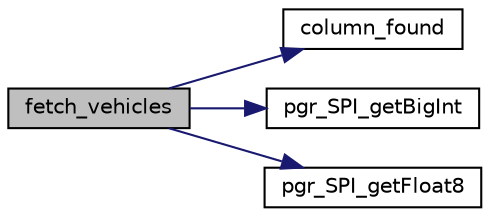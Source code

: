 digraph "fetch_vehicles"
{
  edge [fontname="Helvetica",fontsize="10",labelfontname="Helvetica",labelfontsize="10"];
  node [fontname="Helvetica",fontsize="10",shape=record];
  rankdir="LR";
  Node0 [label="fetch_vehicles",height=0.2,width=0.4,color="black", fillcolor="grey75", style="filled", fontcolor="black"];
  Node0 -> Node1 [color="midnightblue",fontsize="10",style="solid",fontname="Helvetica"];
  Node1 [label="column_found",height=0.2,width=0.4,color="black", fillcolor="white", style="filled",URL="$get__check__data_8c.html#a242b8e2225de6f8c47cf3133c440588e"];
  Node0 -> Node2 [color="midnightblue",fontsize="10",style="solid",fontname="Helvetica"];
  Node2 [label="pgr_SPI_getBigInt",height=0.2,width=0.4,color="black", fillcolor="white", style="filled",URL="$get__check__data_8c.html#ab4e654806d1a43314c3e7fa692705448"];
  Node0 -> Node3 [color="midnightblue",fontsize="10",style="solid",fontname="Helvetica"];
  Node3 [label="pgr_SPI_getFloat8",height=0.2,width=0.4,color="black", fillcolor="white", style="filled",URL="$get__check__data_8c.html#a6d8da632b86bd8f4e0f84f2a4219c887"];
}
